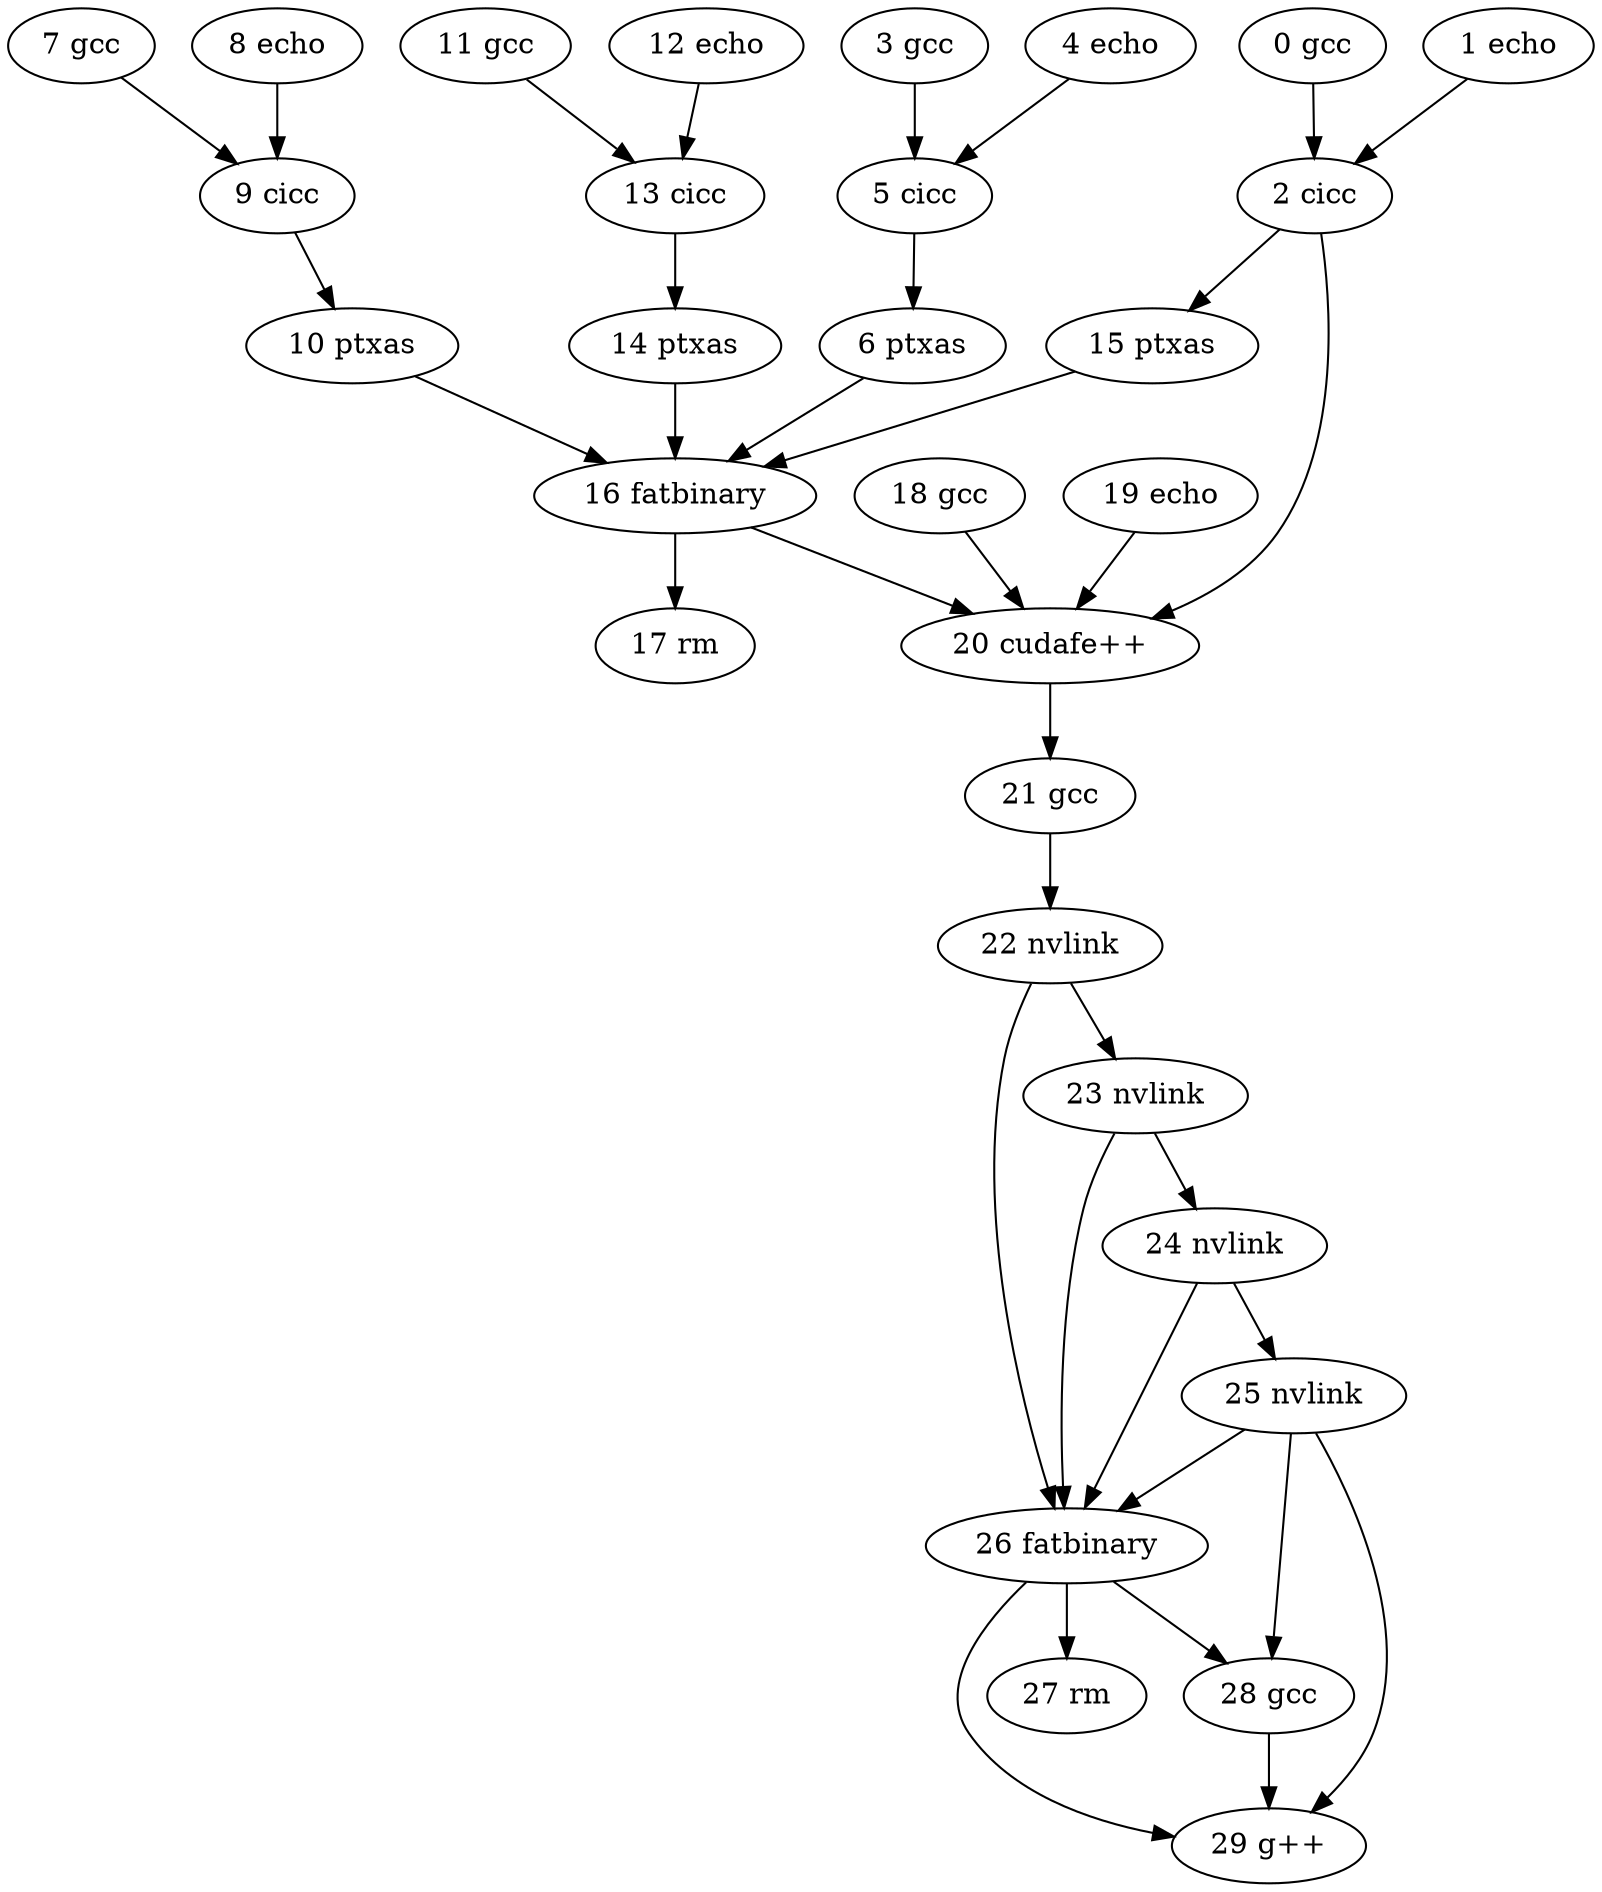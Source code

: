 digraph {
    "0 gcc";
    "1 echo";
    "2 cicc";
    "3 gcc";
    "4 echo";
    "5 cicc";
    "6 ptxas";
    "7 gcc";
    "8 echo";
    "9 cicc";
    "10 ptxas";
    "11 gcc";
    "12 echo";
    "13 cicc";
    "14 ptxas";
    "15 ptxas";
    "16 fatbinary";
    "17 rm";
    "18 gcc";
    "19 echo";
    "20 cudafe++";
    "21 gcc";
    "22 nvlink";
    "23 nvlink";
    "24 nvlink";
    "25 nvlink";
    "26 fatbinary";
    "27 rm";
    "28 gcc";
    "29 g++";
    "0 gcc" -> "2 cicc";
    "1 echo" -> "2 cicc";
    "3 gcc" -> "5 cicc";
    "4 echo" -> "5 cicc";
    "5 cicc" -> "6 ptxas";
    "8 echo" -> "9 cicc";
    "7 gcc" -> "9 cicc";
    "9 cicc" -> "10 ptxas";
    "11 gcc" -> "13 cicc";
    "12 echo" -> "13 cicc";
    "13 cicc" -> "14 ptxas";
    "2 cicc" -> "15 ptxas";
    "10 ptxas" -> "16 fatbinary";
    "15 ptxas" -> "16 fatbinary";
    "6 ptxas" -> "16 fatbinary";
    "14 ptxas" -> "16 fatbinary";
    "16 fatbinary" -> "17 rm";
    "16 fatbinary" -> "20 cudafe++";
    "18 gcc" -> "20 cudafe++";
    "2 cicc" -> "20 cudafe++";
    "19 echo" -> "20 cudafe++";
    "20 cudafe++" -> "21 gcc";
    "21 gcc" -> "22 nvlink";
    "22 nvlink" -> "23 nvlink";
    "23 nvlink" -> "24 nvlink";
    "24 nvlink" -> "25 nvlink";
    "24 nvlink" -> "26 fatbinary";
    "25 nvlink" -> "26 fatbinary";
    "22 nvlink" -> "26 fatbinary";
    "23 nvlink" -> "26 fatbinary";
    "26 fatbinary" -> "27 rm";
    "25 nvlink" -> "28 gcc";
    "26 fatbinary" -> "28 gcc";
    "25 nvlink" -> "29 g++";
    "26 fatbinary" -> "29 g++";
    "28 gcc" -> "29 g++";
}

